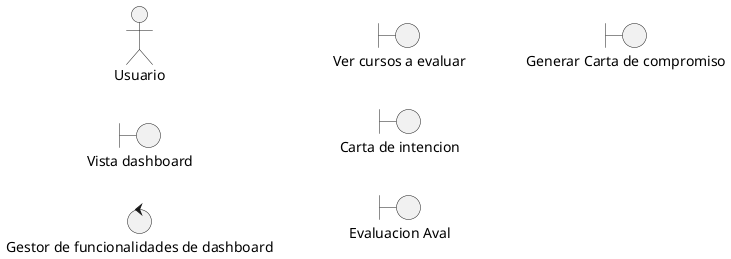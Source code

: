 @startuml DisciplinaDeAnalisisDiagramaDeClaseVerDashboard
left to right direction

actor "Usuario" as actorUsuario

boundary "Vista dashboard" as vistaDashboard

control "Gestor de funcionalidades de dashboard" as ctrlGestorDashboard

boundary "Ver cursos a evaluar" as dashboard
boundary "Carta de intencion" as Carta_intencion
boundary "Evaluacion Aval" as Aval
boundary "Generar Carta de compromiso" as mostrar_carta_compromiso

@enduml
